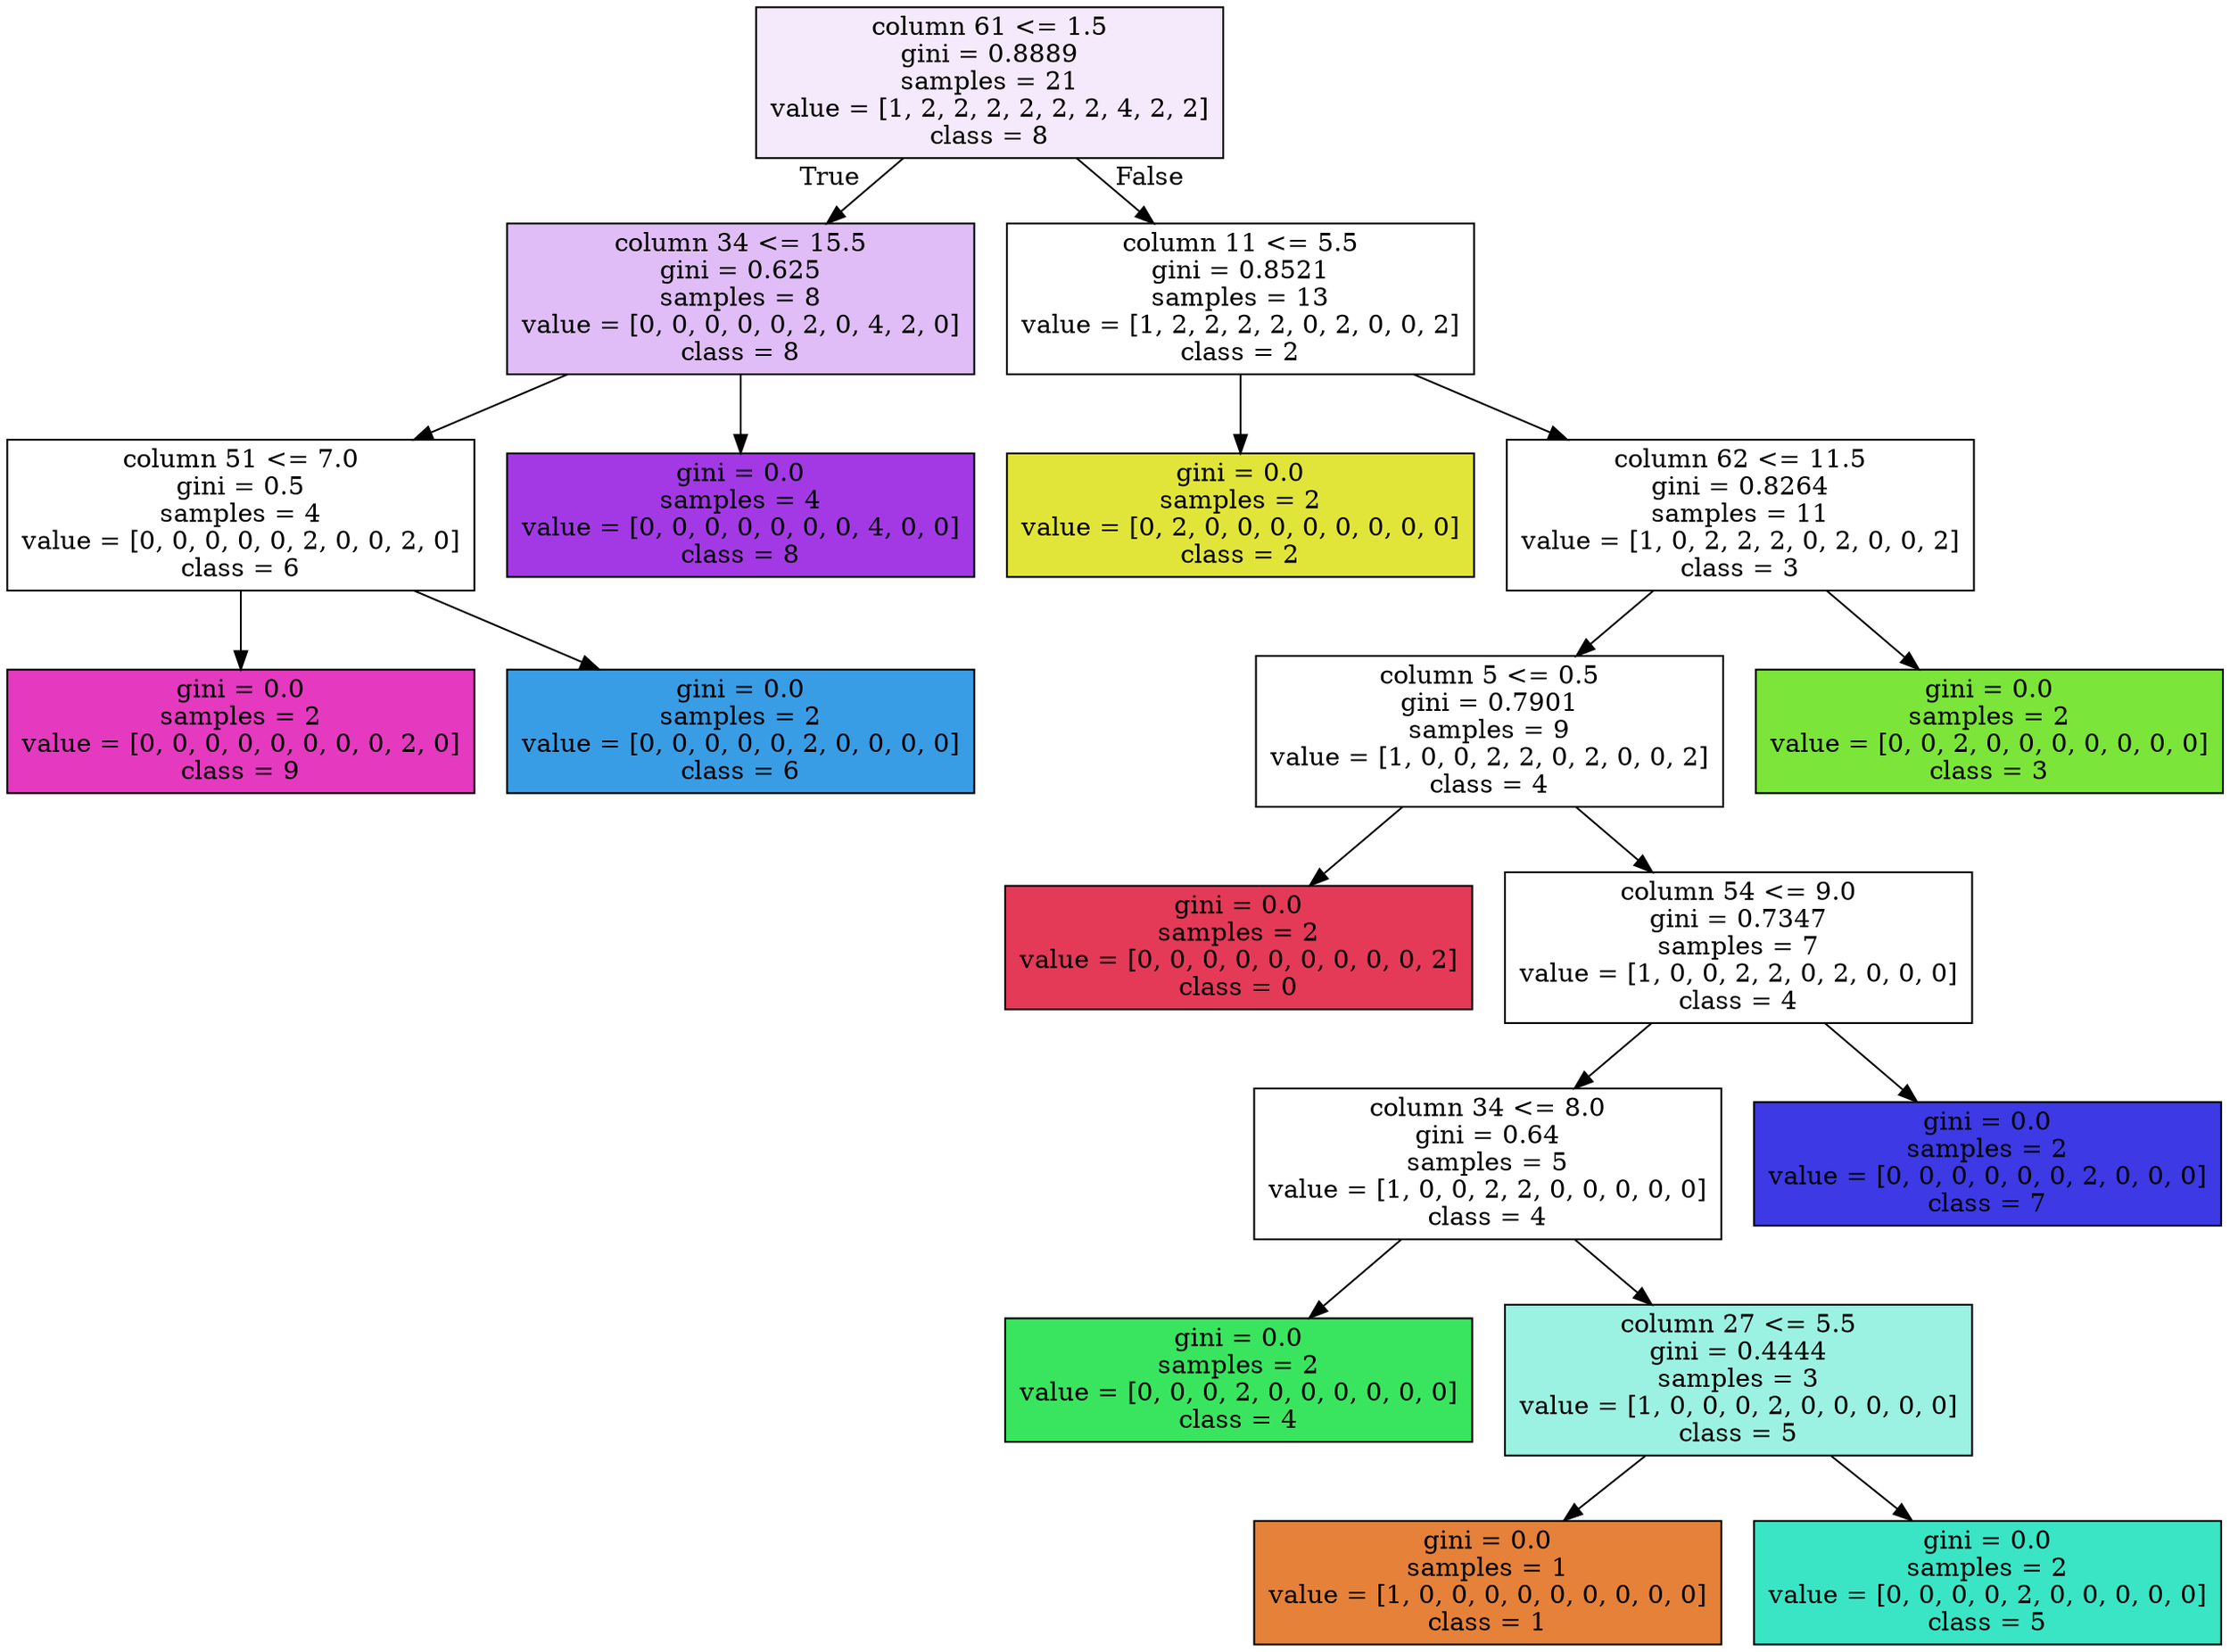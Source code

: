 digraph Tree {
node [shape=box, style="filled", color="black"] ;
0 [label="column 61 <= 1.5\ngini = 0.8889\nsamples = 21\nvalue = [1, 2, 2, 2, 2, 2, 2, 4, 2, 2]\nclass = 8", fillcolor="#a339e51b"] ;
1 [label="column 34 <= 15.5\ngini = 0.625\nsamples = 8\nvalue = [0, 0, 0, 0, 0, 2, 0, 4, 2, 0]\nclass = 8", fillcolor="#a339e555"] ;
0 -> 1 [labeldistance=2.5, labelangle=45, headlabel="True"] ;
2 [label="column 51 <= 7.0\ngini = 0.5\nsamples = 4\nvalue = [0, 0, 0, 0, 0, 2, 0, 0, 2, 0]\nclass = 6", fillcolor="#399de500"] ;
1 -> 2 ;
3 [label="gini = 0.0\nsamples = 2\nvalue = [0, 0, 0, 0, 0, 0, 0, 0, 2, 0]\nclass = 9", fillcolor="#e539c0ff"] ;
2 -> 3 ;
4 [label="gini = 0.0\nsamples = 2\nvalue = [0, 0, 0, 0, 0, 2, 0, 0, 0, 0]\nclass = 6", fillcolor="#399de5ff"] ;
2 -> 4 ;
5 [label="gini = 0.0\nsamples = 4\nvalue = [0, 0, 0, 0, 0, 0, 0, 4, 0, 0]\nclass = 8", fillcolor="#a339e5ff"] ;
1 -> 5 ;
6 [label="column 11 <= 5.5\ngini = 0.8521\nsamples = 13\nvalue = [1, 2, 2, 2, 2, 0, 2, 0, 0, 2]\nclass = 2", fillcolor="#e2e53900"] ;
0 -> 6 [labeldistance=2.5, labelangle=-45, headlabel="False"] ;
7 [label="gini = 0.0\nsamples = 2\nvalue = [0, 2, 0, 0, 0, 0, 0, 0, 0, 0]\nclass = 2", fillcolor="#e2e539ff"] ;
6 -> 7 ;
8 [label="column 62 <= 11.5\ngini = 0.8264\nsamples = 11\nvalue = [1, 0, 2, 2, 2, 0, 2, 0, 0, 2]\nclass = 3", fillcolor="#7be53900"] ;
6 -> 8 ;
9 [label="column 5 <= 0.5\ngini = 0.7901\nsamples = 9\nvalue = [1, 0, 0, 2, 2, 0, 2, 0, 0, 2]\nclass = 4", fillcolor="#39e55e00"] ;
8 -> 9 ;
10 [label="gini = 0.0\nsamples = 2\nvalue = [0, 0, 0, 0, 0, 0, 0, 0, 0, 2]\nclass = 0", fillcolor="#e53958ff"] ;
9 -> 10 ;
11 [label="column 54 <= 9.0\ngini = 0.7347\nsamples = 7\nvalue = [1, 0, 0, 2, 2, 0, 2, 0, 0, 0]\nclass = 4", fillcolor="#39e55e00"] ;
9 -> 11 ;
12 [label="column 34 <= 8.0\ngini = 0.64\nsamples = 5\nvalue = [1, 0, 0, 2, 2, 0, 0, 0, 0, 0]\nclass = 4", fillcolor="#39e55e00"] ;
11 -> 12 ;
13 [label="gini = 0.0\nsamples = 2\nvalue = [0, 0, 0, 2, 0, 0, 0, 0, 0, 0]\nclass = 4", fillcolor="#39e55eff"] ;
12 -> 13 ;
14 [label="column 27 <= 5.5\ngini = 0.4444\nsamples = 3\nvalue = [1, 0, 0, 0, 2, 0, 0, 0, 0, 0]\nclass = 5", fillcolor="#39e5c57f"] ;
12 -> 14 ;
15 [label="gini = 0.0\nsamples = 1\nvalue = [1, 0, 0, 0, 0, 0, 0, 0, 0, 0]\nclass = 1", fillcolor="#e58139ff"] ;
14 -> 15 ;
16 [label="gini = 0.0\nsamples = 2\nvalue = [0, 0, 0, 0, 2, 0, 0, 0, 0, 0]\nclass = 5", fillcolor="#39e5c5ff"] ;
14 -> 16 ;
17 [label="gini = 0.0\nsamples = 2\nvalue = [0, 0, 0, 0, 0, 0, 2, 0, 0, 0]\nclass = 7", fillcolor="#3c39e5ff"] ;
11 -> 17 ;
18 [label="gini = 0.0\nsamples = 2\nvalue = [0, 0, 2, 0, 0, 0, 0, 0, 0, 0]\nclass = 3", fillcolor="#7be539ff"] ;
8 -> 18 ;
}